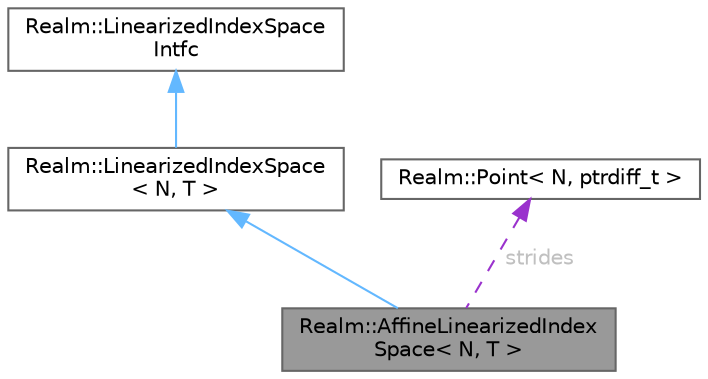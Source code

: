 digraph "Realm::AffineLinearizedIndexSpace&lt; N, T &gt;"
{
 // LATEX_PDF_SIZE
  bgcolor="transparent";
  edge [fontname=Helvetica,fontsize=10,labelfontname=Helvetica,labelfontsize=10];
  node [fontname=Helvetica,fontsize=10,shape=box,height=0.2,width=0.4];
  Node1 [id="Node000001",label="Realm::AffineLinearizedIndex\lSpace\< N, T \>",height=0.2,width=0.4,color="gray40", fillcolor="grey60", style="filled", fontcolor="black",tooltip=" "];
  Node2 -> Node1 [id="edge1_Node000001_Node000002",dir="back",color="steelblue1",style="solid",tooltip=" "];
  Node2 [id="Node000002",label="Realm::LinearizedIndexSpace\l\< N, T \>",height=0.2,width=0.4,color="gray40", fillcolor="white", style="filled",URL="$classRealm_1_1LinearizedIndexSpace.html",tooltip=" "];
  Node3 -> Node2 [id="edge2_Node000002_Node000003",dir="back",color="steelblue1",style="solid",tooltip=" "];
  Node3 [id="Node000003",label="Realm::LinearizedIndexSpace\lIntfc",height=0.2,width=0.4,color="gray40", fillcolor="white", style="filled",URL="$classRealm_1_1LinearizedIndexSpaceIntfc.html",tooltip=" "];
  Node4 -> Node1 [id="edge3_Node000001_Node000004",dir="back",color="darkorchid3",style="dashed",tooltip=" ",label=" strides",fontcolor="grey" ];
  Node4 [id="Node000004",label="Realm::Point\< N, ptrdiff_t \>",height=0.2,width=0.4,color="gray40", fillcolor="white", style="filled",URL="$structRealm_1_1Point.html",tooltip=" "];
}
